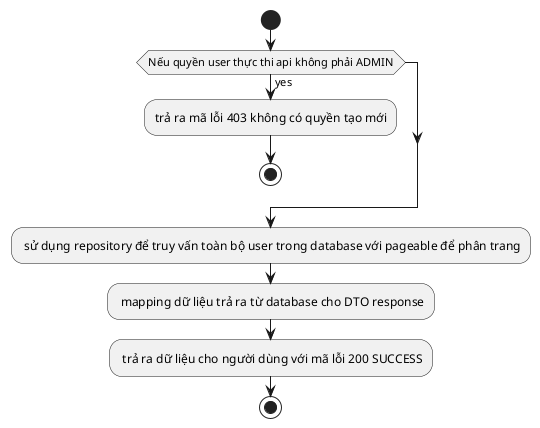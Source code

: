 @startuml
start
if (Nếu quyền user thực thi api không phải ADMIN) is (yes) then
  :trả ra mã lỗi 403 không có quyền tạo mới;
  stop
endif
: sử dụng repository để truy vấn toàn bộ user trong database với pageable để phân trang;
: mapping dữ liệu trả ra từ database cho DTO response;
: trả ra dữ liệu cho người dùng với mã lỗi 200 SUCCESS;
stop
@enduml